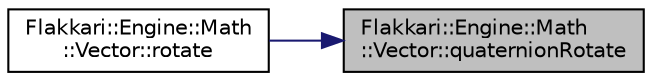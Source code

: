 digraph "Flakkari::Engine::Math::Vector::quaternionRotate"
{
 // LATEX_PDF_SIZE
  edge [fontname="Helvetica",fontsize="10",labelfontname="Helvetica",labelfontsize="10"];
  node [fontname="Helvetica",fontsize="10",shape=record];
  rankdir="RL";
  Node1 [label="Flakkari::Engine::Math\l::Vector::quaternionRotate",height=0.2,width=0.4,color="black", fillcolor="grey75", style="filled", fontcolor="black",tooltip=" "];
  Node1 -> Node2 [dir="back",color="midnightblue",fontsize="10",style="solid",fontname="Helvetica"];
  Node2 [label="Flakkari::Engine::Math\l::Vector::rotate",height=0.2,width=0.4,color="black", fillcolor="white", style="filled",URL="$de/d55/structFlakkari_1_1Engine_1_1Math_1_1Vector.html#a3ceb92a1a8b480666637854707be73e3",tooltip="Rotate the vector around an axis by an angle in radians."];
}
